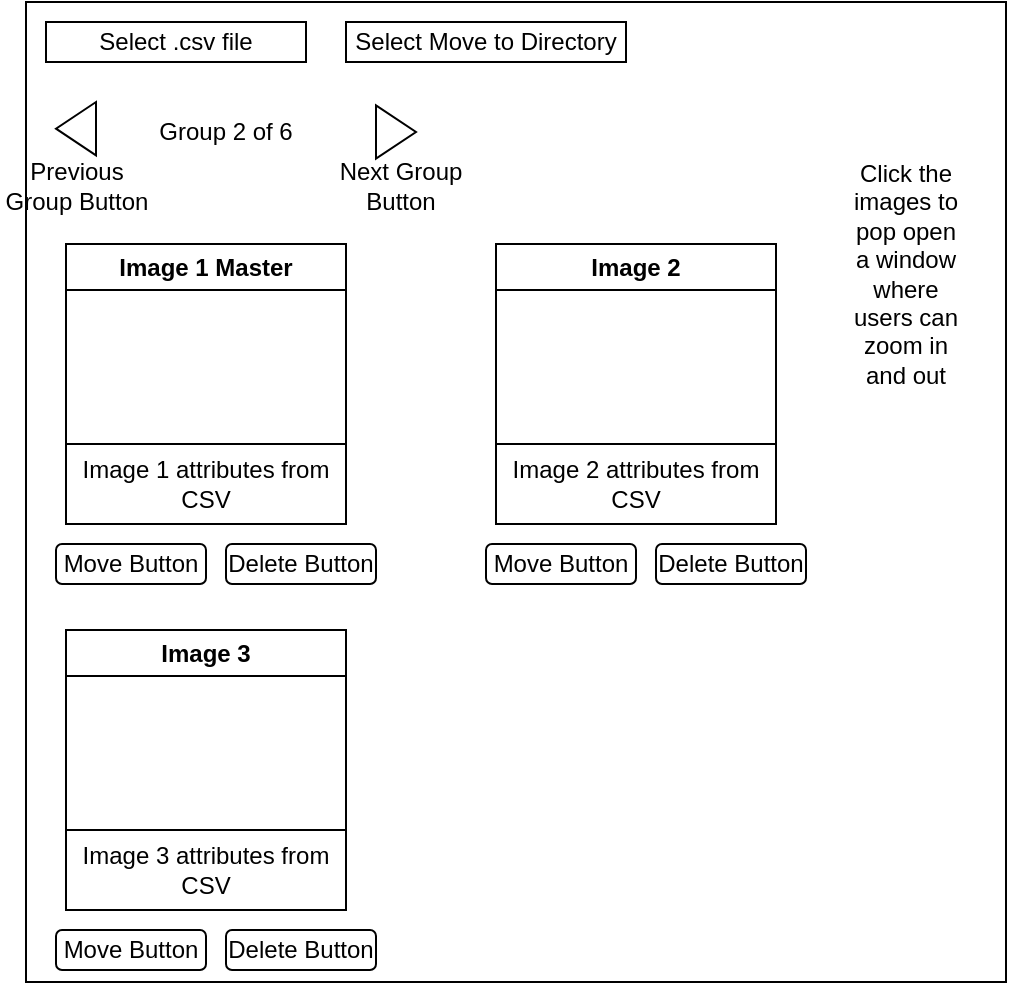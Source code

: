 <mxfile version="28.1.1">
  <diagram name="Page-1" id="YKhd7waz6j9EdEQfXy82">
    <mxGraphModel dx="984" dy="534" grid="1" gridSize="10" guides="1" tooltips="1" connect="1" arrows="1" fold="1" page="1" pageScale="1" pageWidth="850" pageHeight="1100" math="0" shadow="0">
      <root>
        <mxCell id="0" />
        <mxCell id="1" parent="0" />
        <mxCell id="tsNDWq4vnuum4S4u6vgP-1" value="" style="whiteSpace=wrap;html=1;aspect=fixed;" vertex="1" parent="1">
          <mxGeometry x="110" y="100" width="490" height="490" as="geometry" />
        </mxCell>
        <mxCell id="tsNDWq4vnuum4S4u6vgP-2" value="Select .csv file" style="rounded=0;whiteSpace=wrap;html=1;" vertex="1" parent="1">
          <mxGeometry x="120" y="110" width="130" height="20" as="geometry" />
        </mxCell>
        <mxCell id="tsNDWq4vnuum4S4u6vgP-4" value="Select Move to Directory" style="rounded=0;whiteSpace=wrap;html=1;" vertex="1" parent="1">
          <mxGeometry x="270" y="110" width="140" height="20" as="geometry" />
        </mxCell>
        <mxCell id="tsNDWq4vnuum4S4u6vgP-5" value="Image 1 Master" style="swimlane;whiteSpace=wrap;html=1;" vertex="1" parent="1">
          <mxGeometry x="130" y="221" width="140" height="100" as="geometry" />
        </mxCell>
        <mxCell id="tsNDWq4vnuum4S4u6vgP-6" value="Image 1 attributes from CSV" style="rounded=0;whiteSpace=wrap;html=1;" vertex="1" parent="1">
          <mxGeometry x="130" y="321" width="140" height="40" as="geometry" />
        </mxCell>
        <mxCell id="tsNDWq4vnuum4S4u6vgP-7" value="Move Button" style="rounded=1;whiteSpace=wrap;html=1;" vertex="1" parent="1">
          <mxGeometry x="125" y="371" width="75" height="20" as="geometry" />
        </mxCell>
        <mxCell id="tsNDWq4vnuum4S4u6vgP-8" value="Delete Button" style="rounded=1;whiteSpace=wrap;html=1;" vertex="1" parent="1">
          <mxGeometry x="210" y="371" width="75" height="20" as="geometry" />
        </mxCell>
        <mxCell id="tsNDWq4vnuum4S4u6vgP-9" value="Image 2" style="swimlane;whiteSpace=wrap;html=1;" vertex="1" parent="1">
          <mxGeometry x="345" y="221" width="140" height="100" as="geometry" />
        </mxCell>
        <mxCell id="tsNDWq4vnuum4S4u6vgP-10" value="Image 2 attributes from CSV" style="rounded=0;whiteSpace=wrap;html=1;" vertex="1" parent="1">
          <mxGeometry x="345" y="321" width="140" height="40" as="geometry" />
        </mxCell>
        <mxCell id="tsNDWq4vnuum4S4u6vgP-11" value="Move Button" style="rounded=1;whiteSpace=wrap;html=1;" vertex="1" parent="1">
          <mxGeometry x="340" y="371" width="75" height="20" as="geometry" />
        </mxCell>
        <mxCell id="tsNDWq4vnuum4S4u6vgP-12" value="Delete Button" style="rounded=1;whiteSpace=wrap;html=1;" vertex="1" parent="1">
          <mxGeometry x="425" y="371" width="75" height="20" as="geometry" />
        </mxCell>
        <mxCell id="tsNDWq4vnuum4S4u6vgP-13" value="Image 3" style="swimlane;whiteSpace=wrap;html=1;" vertex="1" parent="1">
          <mxGeometry x="130" y="414" width="140" height="100" as="geometry" />
        </mxCell>
        <mxCell id="tsNDWq4vnuum4S4u6vgP-14" value="Image 3 attributes from CSV" style="rounded=0;whiteSpace=wrap;html=1;" vertex="1" parent="1">
          <mxGeometry x="130" y="514" width="140" height="40" as="geometry" />
        </mxCell>
        <mxCell id="tsNDWq4vnuum4S4u6vgP-15" value="Move Button" style="rounded=1;whiteSpace=wrap;html=1;" vertex="1" parent="1">
          <mxGeometry x="125" y="564" width="75" height="20" as="geometry" />
        </mxCell>
        <mxCell id="tsNDWq4vnuum4S4u6vgP-16" value="Delete Button" style="rounded=1;whiteSpace=wrap;html=1;" vertex="1" parent="1">
          <mxGeometry x="210" y="564" width="75" height="20" as="geometry" />
        </mxCell>
        <mxCell id="tsNDWq4vnuum4S4u6vgP-18" value="" style="triangle;whiteSpace=wrap;html=1;" vertex="1" parent="1">
          <mxGeometry x="285" y="151.66" width="20" height="26.67" as="geometry" />
        </mxCell>
        <mxCell id="tsNDWq4vnuum4S4u6vgP-19" value="" style="triangle;whiteSpace=wrap;html=1;rotation=-180;" vertex="1" parent="1">
          <mxGeometry x="125" y="150" width="20" height="26.67" as="geometry" />
        </mxCell>
        <mxCell id="tsNDWq4vnuum4S4u6vgP-20" value="Group 2 of 6" style="text;html=1;align=center;verticalAlign=middle;whiteSpace=wrap;rounded=0;" vertex="1" parent="1">
          <mxGeometry x="160" y="150" width="100" height="30" as="geometry" />
        </mxCell>
        <mxCell id="tsNDWq4vnuum4S4u6vgP-23" value="Previous Group Button" style="text;html=1;align=center;verticalAlign=middle;whiteSpace=wrap;rounded=0;" vertex="1" parent="1">
          <mxGeometry x="97.5" y="176.67" width="75" height="30" as="geometry" />
        </mxCell>
        <mxCell id="tsNDWq4vnuum4S4u6vgP-24" value="Next Group Button" style="text;html=1;align=center;verticalAlign=middle;whiteSpace=wrap;rounded=0;" vertex="1" parent="1">
          <mxGeometry x="260" y="177" width="75" height="30" as="geometry" />
        </mxCell>
        <mxCell id="tsNDWq4vnuum4S4u6vgP-25" value="Click the images to pop open a window where users can zoom in and out" style="text;html=1;align=center;verticalAlign=middle;whiteSpace=wrap;rounded=0;" vertex="1" parent="1">
          <mxGeometry x="520" y="221" width="60" height="30" as="geometry" />
        </mxCell>
      </root>
    </mxGraphModel>
  </diagram>
</mxfile>
